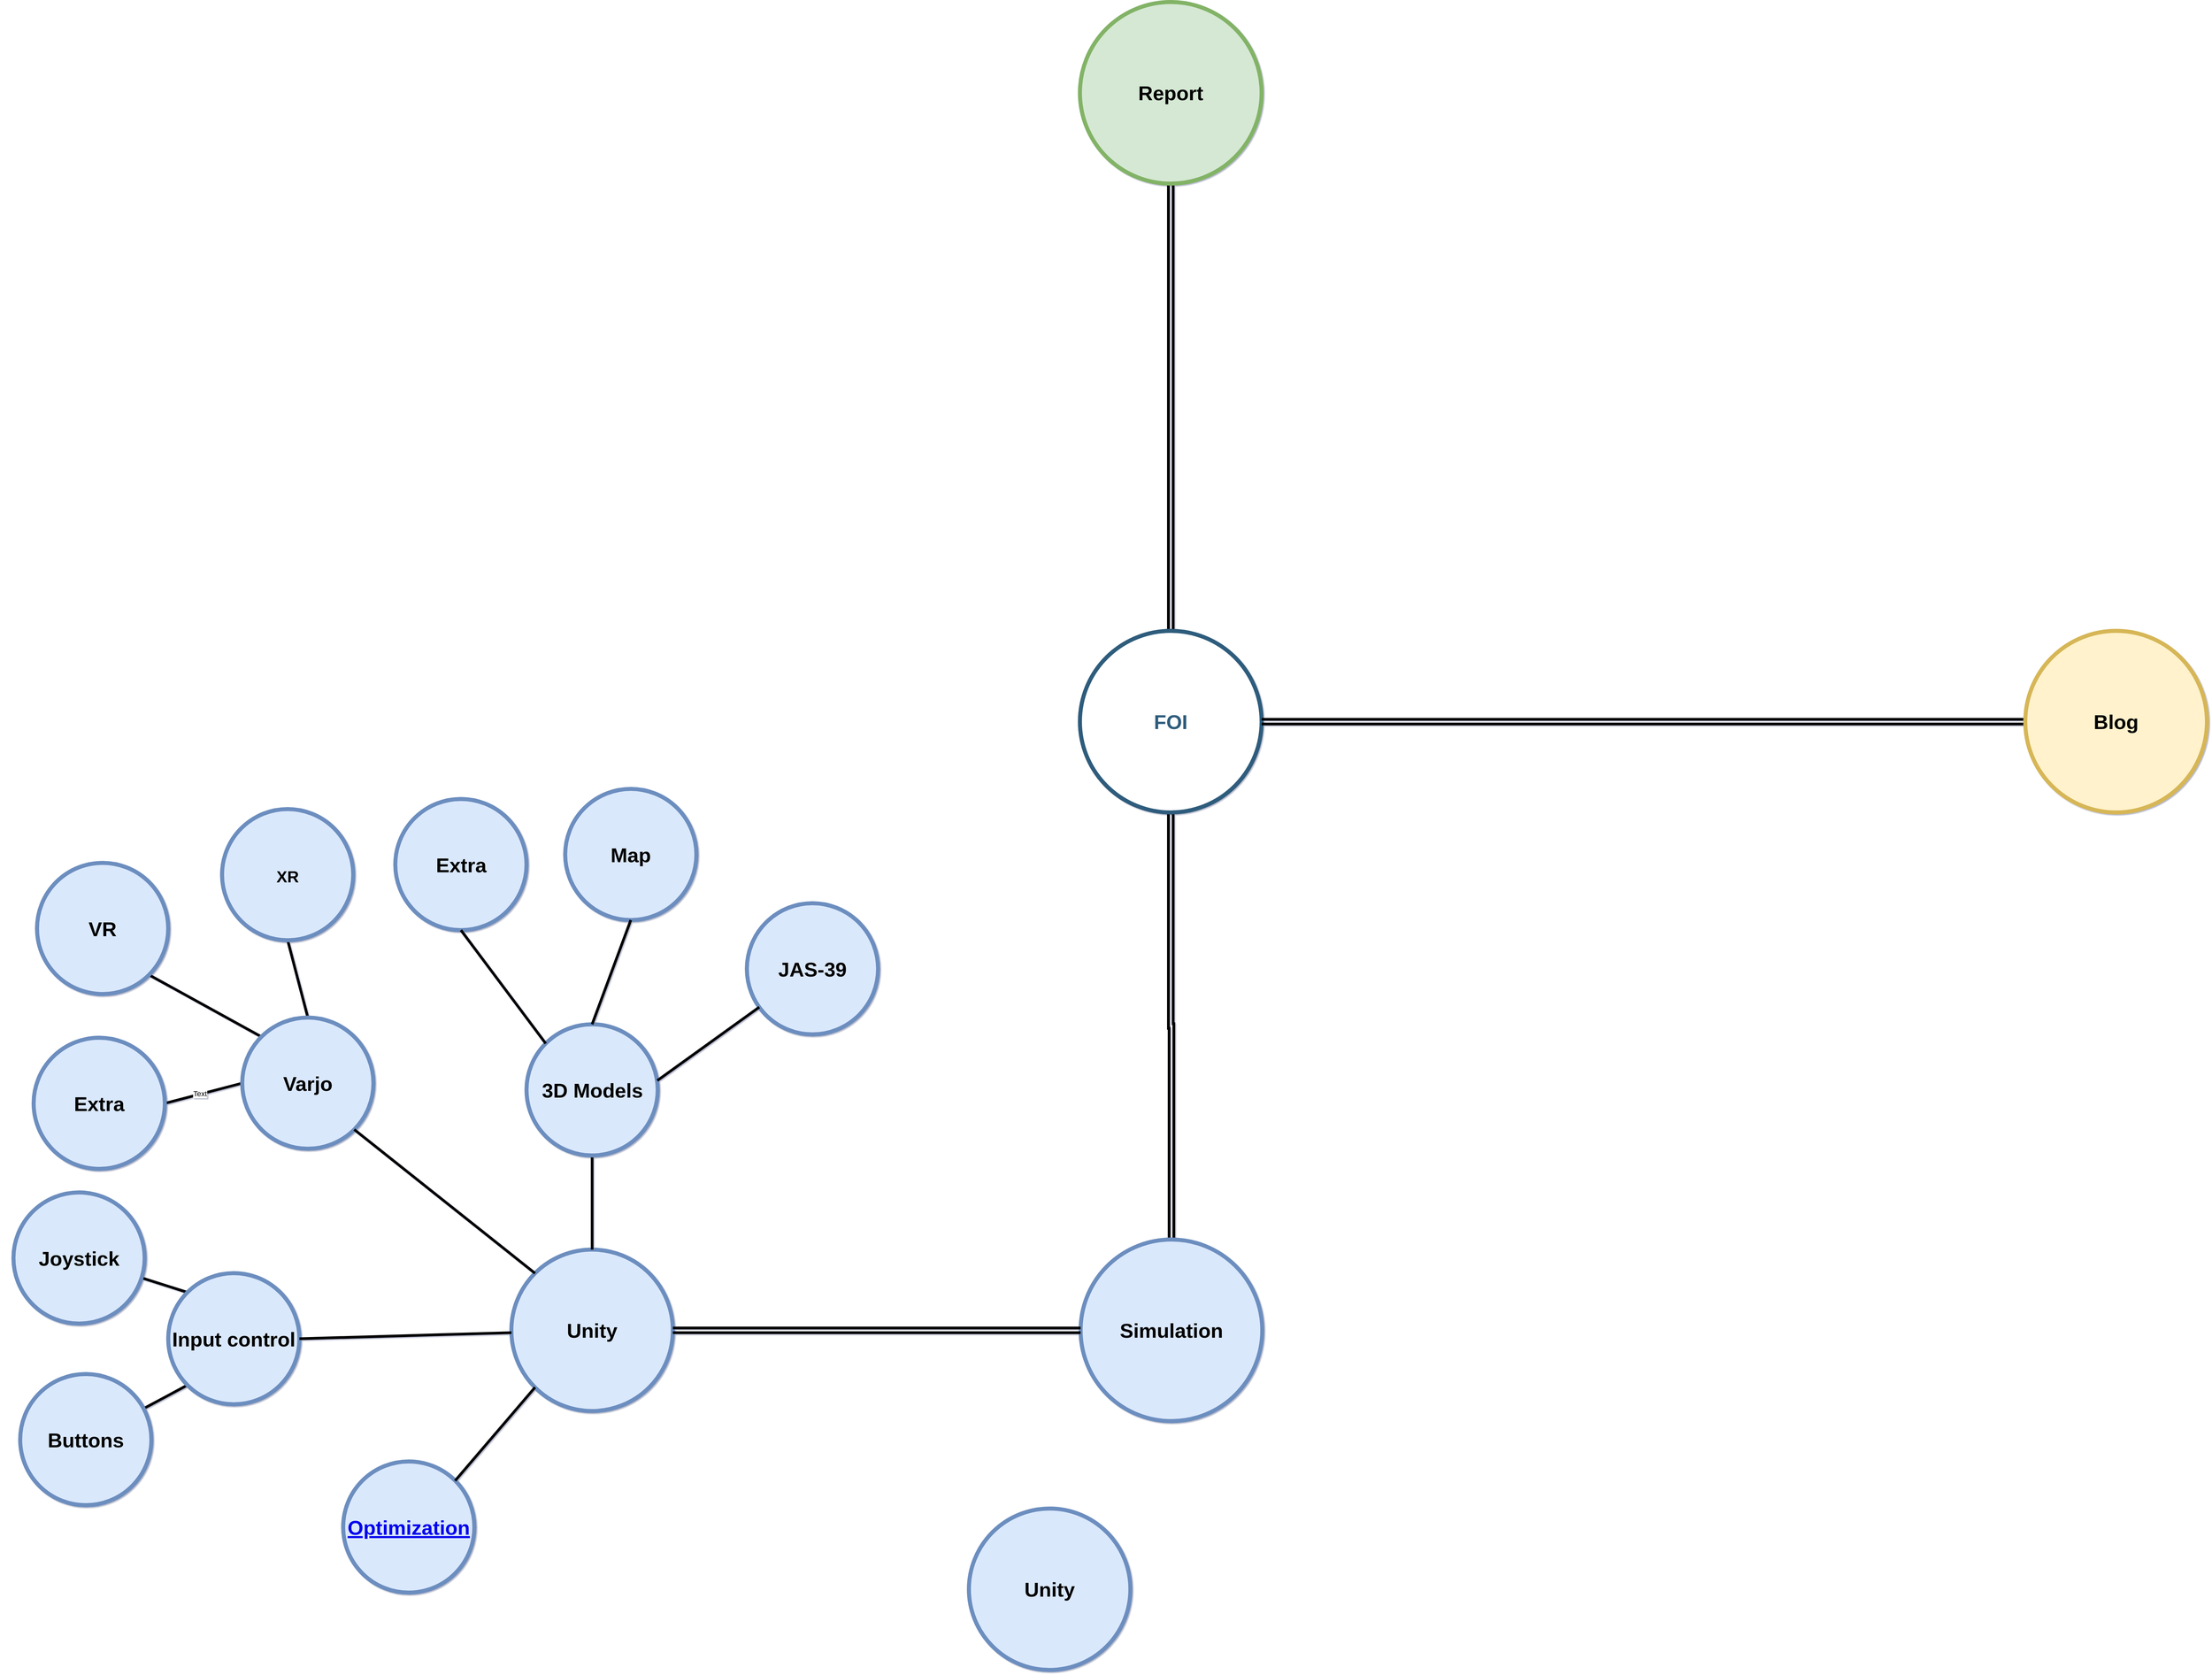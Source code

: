 <mxfile version="16.5.3" type="github">
  <diagram id="6a731a19-8d31-9384-78a2-239565b7b9f0" name="Page-1">
    <mxGraphModel dx="3280" dy="2267" grid="1" gridSize="10" guides="1" tooltips="1" connect="1" arrows="1" fold="1" page="1" pageScale="1" pageWidth="4681" pageHeight="3300" background="none" math="0" shadow="1">
      <root>
        <mxCell id="0" />
        <mxCell id="1" parent="0" />
        <mxCell id="_q4PwhRryI1n4HFh4pQv-2328" style="edgeStyle=orthogonalEdgeStyle;shape=link;rounded=0;orthogonalLoop=1;jettySize=auto;html=1;strokeWidth=4;" parent="1" source="_q4PwhRryI1n4HFh4pQv-2317" target="_q4PwhRryI1n4HFh4pQv-2323" edge="1">
          <mxGeometry relative="1" as="geometry" />
        </mxCell>
        <mxCell id="_q4PwhRryI1n4HFh4pQv-2329" style="edgeStyle=orthogonalEdgeStyle;shape=link;rounded=0;orthogonalLoop=1;jettySize=auto;html=1;entryX=0.5;entryY=1;entryDx=0;entryDy=0;strokeWidth=4;sketch=0;shadow=0;" parent="1" source="_q4PwhRryI1n4HFh4pQv-2317" target="_q4PwhRryI1n4HFh4pQv-2318" edge="1">
          <mxGeometry relative="1" as="geometry" />
        </mxCell>
        <mxCell id="_q4PwhRryI1n4HFh4pQv-2317" value="FOI" style="ellipse;whiteSpace=wrap;html=1;shadow=0;fontFamily=Helvetica;fontSize=30;fontColor=#2F5B7C;align=center;strokeColor=#2F5B7C;strokeWidth=6;fillColor=#FFFFFF;fontStyle=1;gradientColor=none;" parent="1" vertex="1">
          <mxGeometry x="2205" y="1515" width="270" height="270" as="geometry" />
        </mxCell>
        <mxCell id="_q4PwhRryI1n4HFh4pQv-2318" value="Report" style="ellipse;whiteSpace=wrap;html=1;shadow=0;fontFamily=Helvetica;fontSize=30;align=center;strokeColor=#82b366;strokeWidth=6;fillColor=#d5e8d4;fontStyle=1;" parent="1" vertex="1">
          <mxGeometry x="2205" y="580" width="270" height="270" as="geometry" />
        </mxCell>
        <mxCell id="_q4PwhRryI1n4HFh4pQv-2327" style="edgeStyle=orthogonalEdgeStyle;shape=link;rounded=0;orthogonalLoop=1;jettySize=auto;html=1;strokeWidth=4;" parent="1" source="_q4PwhRryI1n4HFh4pQv-2322" target="_q4PwhRryI1n4HFh4pQv-2317" edge="1">
          <mxGeometry relative="1" as="geometry" />
        </mxCell>
        <mxCell id="_q4PwhRryI1n4HFh4pQv-2322" value="Blog" style="ellipse;whiteSpace=wrap;html=1;shadow=0;fontFamily=Helvetica;fontSize=30;align=center;strokeColor=#d6b656;strokeWidth=6;fillColor=#fff2cc;fontStyle=1;" parent="1" vertex="1">
          <mxGeometry x="3610" y="1515" width="270" height="270" as="geometry" />
        </mxCell>
        <mxCell id="4WB2vHVbKW-m4UZLAZ8Z-63" value="" style="group" parent="1" vertex="1" connectable="0">
          <mxGeometry x="600" y="1720" width="1876" height="1245" as="geometry" />
        </mxCell>
        <UserObject label="Simulation" tags="" id="_q4PwhRryI1n4HFh4pQv-2323">
          <mxCell style="ellipse;whiteSpace=wrap;html=1;shadow=0;fontFamily=Helvetica;fontSize=30;align=center;strokeColor=#6c8ebf;strokeWidth=6;fillColor=#dae8fc;fontStyle=1;" parent="4WB2vHVbKW-m4UZLAZ8Z-63" vertex="1">
            <mxGeometry x="1606" y="700" width="270" height="270" as="geometry" />
          </mxCell>
        </UserObject>
        <mxCell id="4WB2vHVbKW-m4UZLAZ8Z-62" value="" style="group" parent="4WB2vHVbKW-m4UZLAZ8Z-63" vertex="1" connectable="0">
          <mxGeometry width="1015" height="1245" as="geometry" />
        </mxCell>
        <mxCell id="_q4PwhRryI1n4HFh4pQv-2330" value="Unity" style="ellipse;whiteSpace=wrap;html=1;shadow=0;fontFamily=Helvetica;fontSize=30;align=center;strokeColor=#6c8ebf;strokeWidth=6;fillColor=#dae8fc;fontStyle=1;" parent="4WB2vHVbKW-m4UZLAZ8Z-62" vertex="1">
          <mxGeometry x="760" y="715" width="240" height="240" as="geometry" />
        </mxCell>
        <mxCell id="4WB2vHVbKW-m4UZLAZ8Z-51" style="edgeStyle=orthogonalEdgeStyle;shape=connector;curved=1;rounded=0;orthogonalLoop=1;jettySize=auto;html=1;exitX=0.5;exitY=1;exitDx=0;exitDy=0;labelBackgroundColor=default;fontFamily=Helvetica;fontSize=11;fontColor=default;endArrow=none;endFill=0;strokeColor=default;strokeWidth=4;" parent="4WB2vHVbKW-m4UZLAZ8Z-62" source="4WB2vHVbKW-m4UZLAZ8Z-3" target="_q4PwhRryI1n4HFh4pQv-2330" edge="1">
          <mxGeometry relative="1" as="geometry" />
        </mxCell>
        <mxCell id="4WB2vHVbKW-m4UZLAZ8Z-3" value="3D Models" style="ellipse;whiteSpace=wrap;html=1;shadow=0;fontFamily=Helvetica;fontSize=30;align=center;strokeColor=#6c8ebf;strokeWidth=6;fillColor=#dae8fc;fontStyle=1;" parent="4WB2vHVbKW-m4UZLAZ8Z-62" vertex="1">
          <mxGeometry x="782.5" y="380" width="195" height="195" as="geometry" />
        </mxCell>
        <mxCell id="4WB2vHVbKW-m4UZLAZ8Z-88" style="edgeStyle=none;shape=connector;rounded=0;orthogonalLoop=1;jettySize=auto;html=1;exitX=0.5;exitY=0;exitDx=0;exitDy=0;entryX=0.5;entryY=1;entryDx=0;entryDy=0;labelBackgroundColor=default;fontFamily=Helvetica;fontSize=11;fontColor=default;endArrow=none;endFill=0;strokeColor=default;strokeWidth=4;" parent="4WB2vHVbKW-m4UZLAZ8Z-62" source="4WB2vHVbKW-m4UZLAZ8Z-4" target="4WB2vHVbKW-m4UZLAZ8Z-85" edge="1">
          <mxGeometry relative="1" as="geometry" />
        </mxCell>
        <mxCell id="4WB2vHVbKW-m4UZLAZ8Z-89" style="edgeStyle=none;shape=connector;rounded=0;orthogonalLoop=1;jettySize=auto;html=1;exitX=0;exitY=0;exitDx=0;exitDy=0;entryX=1;entryY=1;entryDx=0;entryDy=0;labelBackgroundColor=default;fontFamily=Helvetica;fontSize=11;fontColor=default;endArrow=none;endFill=0;strokeColor=default;strokeWidth=4;" parent="4WB2vHVbKW-m4UZLAZ8Z-62" source="4WB2vHVbKW-m4UZLAZ8Z-4" target="4WB2vHVbKW-m4UZLAZ8Z-86" edge="1">
          <mxGeometry relative="1" as="geometry" />
        </mxCell>
        <mxCell id="4WB2vHVbKW-m4UZLAZ8Z-90" style="edgeStyle=none;shape=connector;rounded=0;orthogonalLoop=1;jettySize=auto;html=1;exitX=0;exitY=0.5;exitDx=0;exitDy=0;entryX=1;entryY=0.5;entryDx=0;entryDy=0;labelBackgroundColor=default;fontFamily=Helvetica;fontSize=11;fontColor=default;endArrow=none;endFill=0;strokeColor=default;strokeWidth=4;" parent="4WB2vHVbKW-m4UZLAZ8Z-62" source="4WB2vHVbKW-m4UZLAZ8Z-4" target="4WB2vHVbKW-m4UZLAZ8Z-87" edge="1">
          <mxGeometry relative="1" as="geometry" />
        </mxCell>
        <mxCell id="vvhW6fE48x0qDB6R-ZUD-4" value="Text" style="edgeLabel;html=1;align=center;verticalAlign=middle;resizable=0;points=[];" vertex="1" connectable="0" parent="4WB2vHVbKW-m4UZLAZ8Z-90">
          <mxGeometry x="0.108" y="-1" relative="1" as="geometry">
            <mxPoint x="1" as="offset" />
          </mxGeometry>
        </mxCell>
        <mxCell id="4WB2vHVbKW-m4UZLAZ8Z-4" value="Varjo" style="ellipse;whiteSpace=wrap;html=1;shadow=0;fontFamily=Helvetica;fontSize=30;align=center;strokeColor=#6c8ebf;strokeWidth=6;fillColor=#dae8fc;fontStyle=1;" parent="4WB2vHVbKW-m4UZLAZ8Z-62" vertex="1">
          <mxGeometry x="360" y="370" width="195" height="195" as="geometry" />
        </mxCell>
        <mxCell id="4WB2vHVbKW-m4UZLAZ8Z-52" style="shape=connector;rounded=0;orthogonalLoop=1;jettySize=auto;html=1;exitX=0;exitY=0;exitDx=0;exitDy=0;entryX=1;entryY=1;entryDx=0;entryDy=0;labelBackgroundColor=default;fontFamily=Helvetica;fontSize=11;fontColor=default;endArrow=none;endFill=0;strokeColor=default;strokeWidth=4;" parent="4WB2vHVbKW-m4UZLAZ8Z-62" source="_q4PwhRryI1n4HFh4pQv-2330" target="4WB2vHVbKW-m4UZLAZ8Z-4" edge="1">
          <mxGeometry relative="1" as="geometry" />
        </mxCell>
        <mxCell id="vvhW6fE48x0qDB6R-ZUD-5" style="edgeStyle=none;shape=connector;rounded=0;orthogonalLoop=1;jettySize=auto;html=1;exitX=0;exitY=0;exitDx=0;exitDy=0;labelBackgroundColor=default;fontFamily=Helvetica;fontSize=11;fontColor=default;endArrow=none;endFill=0;strokeColor=default;strokeWidth=4;" edge="1" parent="4WB2vHVbKW-m4UZLAZ8Z-62" source="4WB2vHVbKW-m4UZLAZ8Z-5" target="vvhW6fE48x0qDB6R-ZUD-1">
          <mxGeometry relative="1" as="geometry" />
        </mxCell>
        <mxCell id="vvhW6fE48x0qDB6R-ZUD-6" style="edgeStyle=none;shape=connector;rounded=0;orthogonalLoop=1;jettySize=auto;html=1;exitX=0;exitY=1;exitDx=0;exitDy=0;labelBackgroundColor=default;fontFamily=Helvetica;fontSize=11;fontColor=default;endArrow=none;endFill=0;strokeColor=default;strokeWidth=4;" edge="1" parent="4WB2vHVbKW-m4UZLAZ8Z-62" source="4WB2vHVbKW-m4UZLAZ8Z-5" target="vvhW6fE48x0qDB6R-ZUD-2">
          <mxGeometry relative="1" as="geometry" />
        </mxCell>
        <mxCell id="4WB2vHVbKW-m4UZLAZ8Z-5" value="Input control" style="ellipse;whiteSpace=wrap;html=1;shadow=0;fontFamily=Helvetica;fontSize=30;align=center;strokeColor=#6c8ebf;strokeWidth=6;fillColor=#dae8fc;fontStyle=1;" parent="4WB2vHVbKW-m4UZLAZ8Z-62" vertex="1">
          <mxGeometry x="250" y="750" width="195" height="195" as="geometry" />
        </mxCell>
        <mxCell id="4WB2vHVbKW-m4UZLAZ8Z-54" style="edgeStyle=none;shape=connector;rounded=0;orthogonalLoop=1;jettySize=auto;html=1;entryX=1;entryY=0.5;entryDx=0;entryDy=0;labelBackgroundColor=default;fontFamily=Helvetica;fontSize=11;fontColor=default;endArrow=none;endFill=0;strokeColor=default;strokeWidth=4;" parent="4WB2vHVbKW-m4UZLAZ8Z-62" source="_q4PwhRryI1n4HFh4pQv-2330" target="4WB2vHVbKW-m4UZLAZ8Z-5" edge="1">
          <mxGeometry relative="1" as="geometry" />
        </mxCell>
        <mxCell id="4WB2vHVbKW-m4UZLAZ8Z-6" value="&lt;a href=&quot;https://www.youtube.com/watch?v=dQw4w9WgXcQ&amp;amp;ab_channel=RickAstley&quot;&gt;Optimization&lt;/a&gt;" style="ellipse;whiteSpace=wrap;html=1;shadow=0;fontFamily=Helvetica;fontSize=30;align=center;strokeColor=#6c8ebf;strokeWidth=6;fillColor=#dae8fc;fontStyle=1;" parent="4WB2vHVbKW-m4UZLAZ8Z-62" vertex="1">
          <mxGeometry x="510" y="1030" width="195" height="195" as="geometry" />
        </mxCell>
        <mxCell id="4WB2vHVbKW-m4UZLAZ8Z-55" style="edgeStyle=none;shape=connector;rounded=0;orthogonalLoop=1;jettySize=auto;html=1;exitX=0;exitY=1;exitDx=0;exitDy=0;entryX=1;entryY=0;entryDx=0;entryDy=0;labelBackgroundColor=default;fontFamily=Helvetica;fontSize=11;fontColor=default;endArrow=none;endFill=0;strokeColor=default;strokeWidth=4;" parent="4WB2vHVbKW-m4UZLAZ8Z-62" source="_q4PwhRryI1n4HFh4pQv-2330" target="4WB2vHVbKW-m4UZLAZ8Z-6" edge="1">
          <mxGeometry relative="1" as="geometry" />
        </mxCell>
        <mxCell id="4WB2vHVbKW-m4UZLAZ8Z-56" value="Map" style="ellipse;whiteSpace=wrap;html=1;shadow=0;fontFamily=Helvetica;fontSize=30;align=center;strokeColor=#6c8ebf;strokeWidth=6;fillColor=#dae8fc;fontStyle=1;" parent="4WB2vHVbKW-m4UZLAZ8Z-62" vertex="1">
          <mxGeometry x="840" y="30" width="195" height="195" as="geometry" />
        </mxCell>
        <mxCell id="4WB2vHVbKW-m4UZLAZ8Z-59" style="edgeStyle=none;shape=connector;rounded=0;orthogonalLoop=1;jettySize=auto;html=1;exitX=0.5;exitY=0;exitDx=0;exitDy=0;entryX=0.5;entryY=1;entryDx=0;entryDy=0;labelBackgroundColor=default;fontFamily=Helvetica;fontSize=11;fontColor=default;endArrow=none;endFill=0;strokeColor=default;strokeWidth=4;" parent="4WB2vHVbKW-m4UZLAZ8Z-62" source="4WB2vHVbKW-m4UZLAZ8Z-3" target="4WB2vHVbKW-m4UZLAZ8Z-56" edge="1">
          <mxGeometry relative="1" as="geometry" />
        </mxCell>
        <mxCell id="4WB2vHVbKW-m4UZLAZ8Z-60" value="Extra" style="ellipse;whiteSpace=wrap;html=1;shadow=0;fontFamily=Helvetica;fontSize=30;align=center;strokeColor=#6c8ebf;strokeWidth=6;fillColor=#dae8fc;fontStyle=1;" parent="4WB2vHVbKW-m4UZLAZ8Z-62" vertex="1">
          <mxGeometry x="587.5" y="45" width="195" height="195" as="geometry" />
        </mxCell>
        <mxCell id="4WB2vHVbKW-m4UZLAZ8Z-61" style="edgeStyle=none;shape=connector;rounded=0;orthogonalLoop=1;jettySize=auto;html=1;exitX=0;exitY=0;exitDx=0;exitDy=0;entryX=0.5;entryY=1;entryDx=0;entryDy=0;labelBackgroundColor=default;fontFamily=Helvetica;fontSize=11;fontColor=default;endArrow=none;endFill=0;strokeColor=default;strokeWidth=4;" parent="4WB2vHVbKW-m4UZLAZ8Z-62" source="4WB2vHVbKW-m4UZLAZ8Z-3" target="4WB2vHVbKW-m4UZLAZ8Z-60" edge="1">
          <mxGeometry relative="1" as="geometry" />
        </mxCell>
        <mxCell id="4WB2vHVbKW-m4UZLAZ8Z-85" value="&lt;font style=&quot;font-size: 24px&quot;&gt;XR&lt;/font&gt;" style="ellipse;whiteSpace=wrap;html=1;shadow=0;fontFamily=Helvetica;fontSize=30;align=center;strokeColor=#6c8ebf;strokeWidth=6;fillColor=#dae8fc;fontStyle=1;" parent="4WB2vHVbKW-m4UZLAZ8Z-62" vertex="1">
          <mxGeometry x="330" y="60" width="195" height="195" as="geometry" />
        </mxCell>
        <mxCell id="4WB2vHVbKW-m4UZLAZ8Z-86" value="VR" style="ellipse;whiteSpace=wrap;html=1;shadow=0;fontFamily=Helvetica;fontSize=30;align=center;strokeColor=#6c8ebf;strokeWidth=6;fillColor=#dae8fc;fontStyle=1;" parent="4WB2vHVbKW-m4UZLAZ8Z-62" vertex="1">
          <mxGeometry x="55" y="140" width="195" height="195" as="geometry" />
        </mxCell>
        <mxCell id="4WB2vHVbKW-m4UZLAZ8Z-87" value="Extra" style="ellipse;whiteSpace=wrap;html=1;shadow=0;fontFamily=Helvetica;fontSize=30;align=center;strokeColor=#6c8ebf;strokeWidth=6;fillColor=#dae8fc;fontStyle=1;" parent="4WB2vHVbKW-m4UZLAZ8Z-62" vertex="1">
          <mxGeometry x="50" y="400" width="195" height="195" as="geometry" />
        </mxCell>
        <mxCell id="vvhW6fE48x0qDB6R-ZUD-1" value="Joystick" style="ellipse;whiteSpace=wrap;html=1;shadow=0;fontFamily=Helvetica;fontSize=30;align=center;strokeColor=#6c8ebf;strokeWidth=6;fillColor=#dae8fc;fontStyle=1;" vertex="1" parent="4WB2vHVbKW-m4UZLAZ8Z-62">
          <mxGeometry x="20" y="630" width="195" height="195" as="geometry" />
        </mxCell>
        <mxCell id="vvhW6fE48x0qDB6R-ZUD-2" value="Buttons" style="ellipse;whiteSpace=wrap;html=1;shadow=0;fontFamily=Helvetica;fontSize=30;align=center;strokeColor=#6c8ebf;strokeWidth=6;fillColor=#dae8fc;fontStyle=1;" vertex="1" parent="4WB2vHVbKW-m4UZLAZ8Z-62">
          <mxGeometry x="30" y="900" width="195" height="195" as="geometry" />
        </mxCell>
        <mxCell id="_q4PwhRryI1n4HFh4pQv-2331" style="edgeStyle=orthogonalEdgeStyle;shape=link;rounded=0;sketch=0;orthogonalLoop=1;jettySize=auto;html=1;entryX=1;entryY=0.5;entryDx=0;entryDy=0;shadow=0;strokeWidth=4;" parent="4WB2vHVbKW-m4UZLAZ8Z-63" source="_q4PwhRryI1n4HFh4pQv-2323" target="_q4PwhRryI1n4HFh4pQv-2330" edge="1">
          <mxGeometry relative="1" as="geometry" />
        </mxCell>
        <mxCell id="4WB2vHVbKW-m4UZLAZ8Z-7" value="JAS-39" style="ellipse;whiteSpace=wrap;html=1;shadow=0;fontFamily=Helvetica;fontSize=30;align=center;strokeColor=#6c8ebf;strokeWidth=6;fillColor=#dae8fc;fontStyle=1;" parent="4WB2vHVbKW-m4UZLAZ8Z-63" vertex="1">
          <mxGeometry x="1110" y="200" width="195" height="195" as="geometry" />
        </mxCell>
        <mxCell id="4WB2vHVbKW-m4UZLAZ8Z-50" style="rounded=0;orthogonalLoop=1;jettySize=auto;html=1;exitX=0.997;exitY=0.429;exitDx=0;exitDy=0;strokeWidth=4;endArrow=none;endFill=0;exitPerimeter=0;" parent="4WB2vHVbKW-m4UZLAZ8Z-63" source="4WB2vHVbKW-m4UZLAZ8Z-3" target="4WB2vHVbKW-m4UZLAZ8Z-7" edge="1">
          <mxGeometry relative="1" as="geometry" />
        </mxCell>
        <mxCell id="vvhW6fE48x0qDB6R-ZUD-7" value="Unity" style="ellipse;whiteSpace=wrap;html=1;shadow=0;fontFamily=Helvetica;fontSize=30;align=center;strokeColor=#6c8ebf;strokeWidth=6;fillColor=#dae8fc;fontStyle=1;" vertex="1" parent="1">
          <mxGeometry x="2040" y="2820" width="240" height="240" as="geometry" />
        </mxCell>
      </root>
    </mxGraphModel>
  </diagram>
</mxfile>
